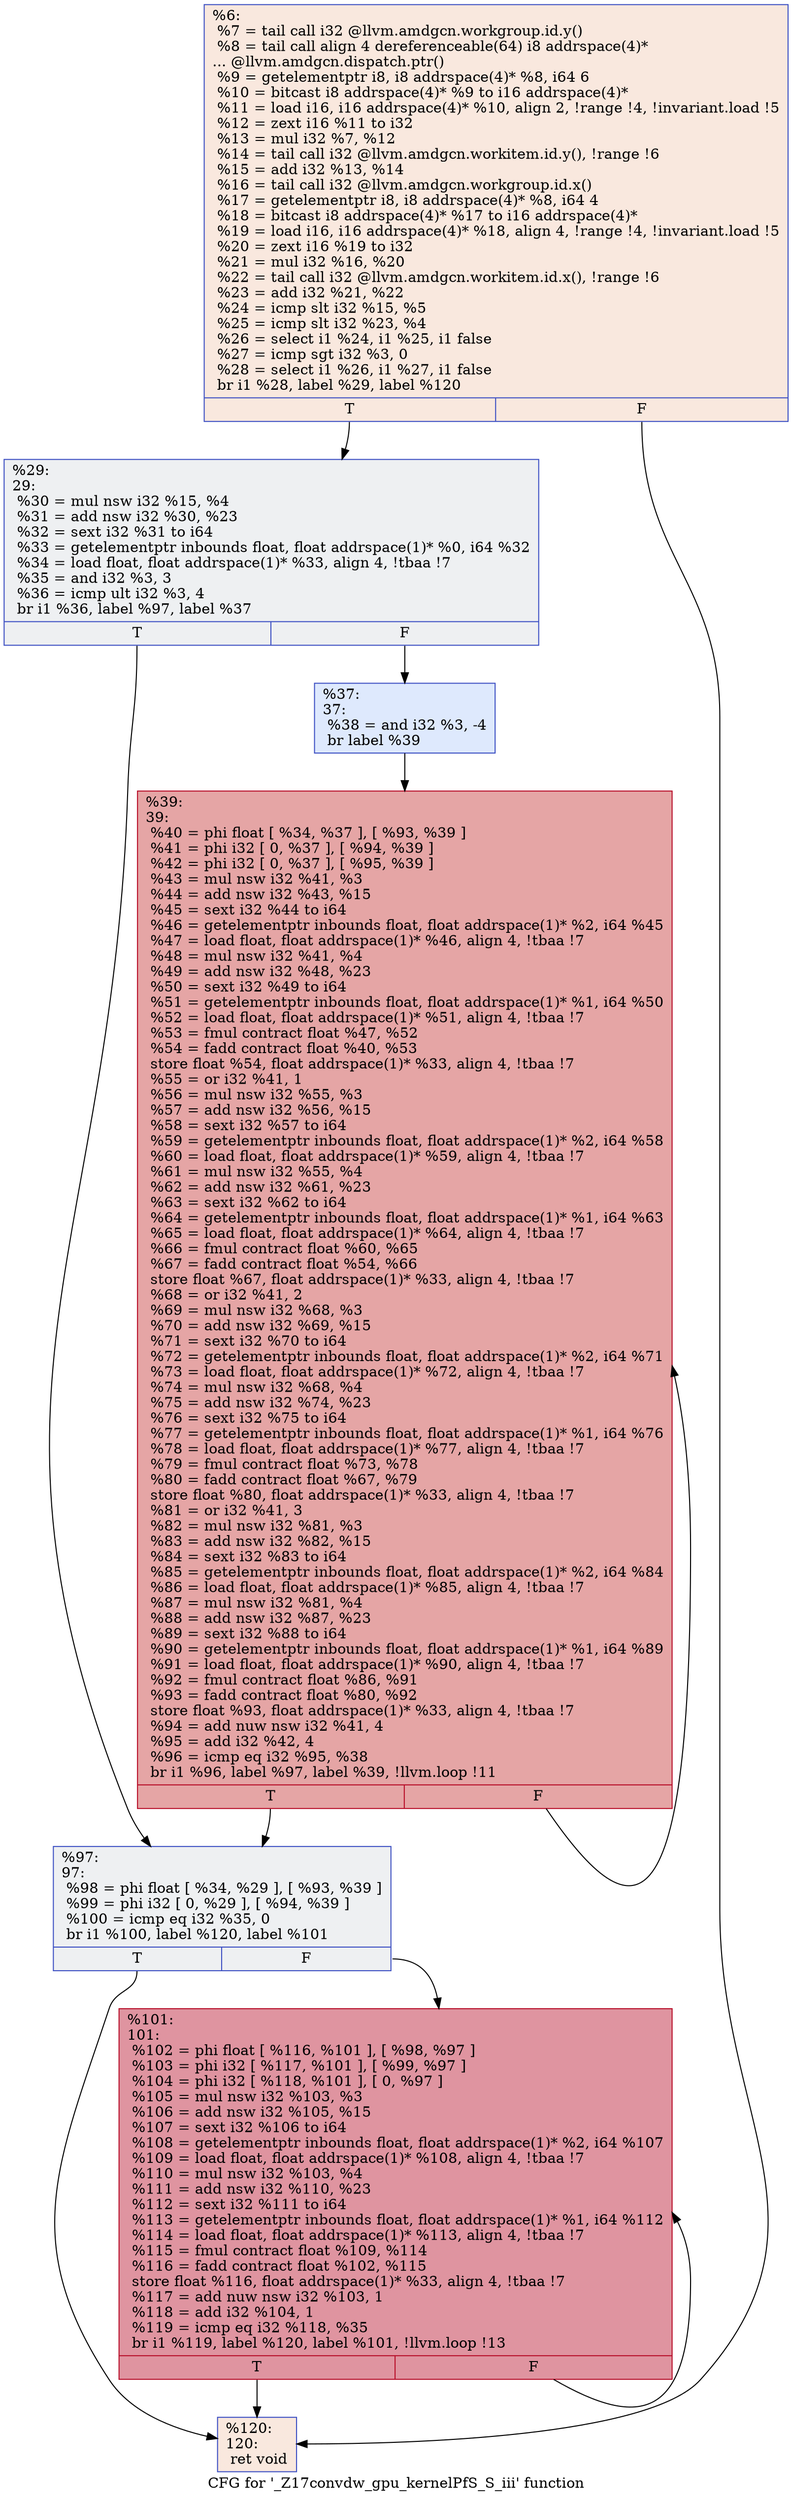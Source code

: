 digraph "CFG for '_Z17convdw_gpu_kernelPfS_S_iii' function" {
	label="CFG for '_Z17convdw_gpu_kernelPfS_S_iii' function";

	Node0x45f93f0 [shape=record,color="#3d50c3ff", style=filled, fillcolor="#f2cab570",label="{%6:\l  %7 = tail call i32 @llvm.amdgcn.workgroup.id.y()\l  %8 = tail call align 4 dereferenceable(64) i8 addrspace(4)*\l... @llvm.amdgcn.dispatch.ptr()\l  %9 = getelementptr i8, i8 addrspace(4)* %8, i64 6\l  %10 = bitcast i8 addrspace(4)* %9 to i16 addrspace(4)*\l  %11 = load i16, i16 addrspace(4)* %10, align 2, !range !4, !invariant.load !5\l  %12 = zext i16 %11 to i32\l  %13 = mul i32 %7, %12\l  %14 = tail call i32 @llvm.amdgcn.workitem.id.y(), !range !6\l  %15 = add i32 %13, %14\l  %16 = tail call i32 @llvm.amdgcn.workgroup.id.x()\l  %17 = getelementptr i8, i8 addrspace(4)* %8, i64 4\l  %18 = bitcast i8 addrspace(4)* %17 to i16 addrspace(4)*\l  %19 = load i16, i16 addrspace(4)* %18, align 4, !range !4, !invariant.load !5\l  %20 = zext i16 %19 to i32\l  %21 = mul i32 %16, %20\l  %22 = tail call i32 @llvm.amdgcn.workitem.id.x(), !range !6\l  %23 = add i32 %21, %22\l  %24 = icmp slt i32 %15, %5\l  %25 = icmp slt i32 %23, %4\l  %26 = select i1 %24, i1 %25, i1 false\l  %27 = icmp sgt i32 %3, 0\l  %28 = select i1 %26, i1 %27, i1 false\l  br i1 %28, label %29, label %120\l|{<s0>T|<s1>F}}"];
	Node0x45f93f0:s0 -> Node0x45fcfe0;
	Node0x45f93f0:s1 -> Node0x45fd070;
	Node0x45fcfe0 [shape=record,color="#3d50c3ff", style=filled, fillcolor="#d9dce170",label="{%29:\l29:                                               \l  %30 = mul nsw i32 %15, %4\l  %31 = add nsw i32 %30, %23\l  %32 = sext i32 %31 to i64\l  %33 = getelementptr inbounds float, float addrspace(1)* %0, i64 %32\l  %34 = load float, float addrspace(1)* %33, align 4, !tbaa !7\l  %35 = and i32 %3, 3\l  %36 = icmp ult i32 %3, 4\l  br i1 %36, label %97, label %37\l|{<s0>T|<s1>F}}"];
	Node0x45fcfe0:s0 -> Node0x45fd7d0;
	Node0x45fcfe0:s1 -> Node0x45fd860;
	Node0x45fd860 [shape=record,color="#3d50c3ff", style=filled, fillcolor="#b5cdfa70",label="{%37:\l37:                                               \l  %38 = and i32 %3, -4\l  br label %39\l}"];
	Node0x45fd860 -> Node0x45fda60;
	Node0x45fda60 [shape=record,color="#b70d28ff", style=filled, fillcolor="#c5333470",label="{%39:\l39:                                               \l  %40 = phi float [ %34, %37 ], [ %93, %39 ]\l  %41 = phi i32 [ 0, %37 ], [ %94, %39 ]\l  %42 = phi i32 [ 0, %37 ], [ %95, %39 ]\l  %43 = mul nsw i32 %41, %3\l  %44 = add nsw i32 %43, %15\l  %45 = sext i32 %44 to i64\l  %46 = getelementptr inbounds float, float addrspace(1)* %2, i64 %45\l  %47 = load float, float addrspace(1)* %46, align 4, !tbaa !7\l  %48 = mul nsw i32 %41, %4\l  %49 = add nsw i32 %48, %23\l  %50 = sext i32 %49 to i64\l  %51 = getelementptr inbounds float, float addrspace(1)* %1, i64 %50\l  %52 = load float, float addrspace(1)* %51, align 4, !tbaa !7\l  %53 = fmul contract float %47, %52\l  %54 = fadd contract float %40, %53\l  store float %54, float addrspace(1)* %33, align 4, !tbaa !7\l  %55 = or i32 %41, 1\l  %56 = mul nsw i32 %55, %3\l  %57 = add nsw i32 %56, %15\l  %58 = sext i32 %57 to i64\l  %59 = getelementptr inbounds float, float addrspace(1)* %2, i64 %58\l  %60 = load float, float addrspace(1)* %59, align 4, !tbaa !7\l  %61 = mul nsw i32 %55, %4\l  %62 = add nsw i32 %61, %23\l  %63 = sext i32 %62 to i64\l  %64 = getelementptr inbounds float, float addrspace(1)* %1, i64 %63\l  %65 = load float, float addrspace(1)* %64, align 4, !tbaa !7\l  %66 = fmul contract float %60, %65\l  %67 = fadd contract float %54, %66\l  store float %67, float addrspace(1)* %33, align 4, !tbaa !7\l  %68 = or i32 %41, 2\l  %69 = mul nsw i32 %68, %3\l  %70 = add nsw i32 %69, %15\l  %71 = sext i32 %70 to i64\l  %72 = getelementptr inbounds float, float addrspace(1)* %2, i64 %71\l  %73 = load float, float addrspace(1)* %72, align 4, !tbaa !7\l  %74 = mul nsw i32 %68, %4\l  %75 = add nsw i32 %74, %23\l  %76 = sext i32 %75 to i64\l  %77 = getelementptr inbounds float, float addrspace(1)* %1, i64 %76\l  %78 = load float, float addrspace(1)* %77, align 4, !tbaa !7\l  %79 = fmul contract float %73, %78\l  %80 = fadd contract float %67, %79\l  store float %80, float addrspace(1)* %33, align 4, !tbaa !7\l  %81 = or i32 %41, 3\l  %82 = mul nsw i32 %81, %3\l  %83 = add nsw i32 %82, %15\l  %84 = sext i32 %83 to i64\l  %85 = getelementptr inbounds float, float addrspace(1)* %2, i64 %84\l  %86 = load float, float addrspace(1)* %85, align 4, !tbaa !7\l  %87 = mul nsw i32 %81, %4\l  %88 = add nsw i32 %87, %23\l  %89 = sext i32 %88 to i64\l  %90 = getelementptr inbounds float, float addrspace(1)* %1, i64 %89\l  %91 = load float, float addrspace(1)* %90, align 4, !tbaa !7\l  %92 = fmul contract float %86, %91\l  %93 = fadd contract float %80, %92\l  store float %93, float addrspace(1)* %33, align 4, !tbaa !7\l  %94 = add nuw nsw i32 %41, 4\l  %95 = add i32 %42, 4\l  %96 = icmp eq i32 %95, %38\l  br i1 %96, label %97, label %39, !llvm.loop !11\l|{<s0>T|<s1>F}}"];
	Node0x45fda60:s0 -> Node0x45fd7d0;
	Node0x45fda60:s1 -> Node0x45fda60;
	Node0x45fd7d0 [shape=record,color="#3d50c3ff", style=filled, fillcolor="#d9dce170",label="{%97:\l97:                                               \l  %98 = phi float [ %34, %29 ], [ %93, %39 ]\l  %99 = phi i32 [ 0, %29 ], [ %94, %39 ]\l  %100 = icmp eq i32 %35, 0\l  br i1 %100, label %120, label %101\l|{<s0>T|<s1>F}}"];
	Node0x45fd7d0:s0 -> Node0x45fd070;
	Node0x45fd7d0:s1 -> Node0x4600930;
	Node0x4600930 [shape=record,color="#b70d28ff", style=filled, fillcolor="#b70d2870",label="{%101:\l101:                                              \l  %102 = phi float [ %116, %101 ], [ %98, %97 ]\l  %103 = phi i32 [ %117, %101 ], [ %99, %97 ]\l  %104 = phi i32 [ %118, %101 ], [ 0, %97 ]\l  %105 = mul nsw i32 %103, %3\l  %106 = add nsw i32 %105, %15\l  %107 = sext i32 %106 to i64\l  %108 = getelementptr inbounds float, float addrspace(1)* %2, i64 %107\l  %109 = load float, float addrspace(1)* %108, align 4, !tbaa !7\l  %110 = mul nsw i32 %103, %4\l  %111 = add nsw i32 %110, %23\l  %112 = sext i32 %111 to i64\l  %113 = getelementptr inbounds float, float addrspace(1)* %1, i64 %112\l  %114 = load float, float addrspace(1)* %113, align 4, !tbaa !7\l  %115 = fmul contract float %109, %114\l  %116 = fadd contract float %102, %115\l  store float %116, float addrspace(1)* %33, align 4, !tbaa !7\l  %117 = add nuw nsw i32 %103, 1\l  %118 = add i32 %104, 1\l  %119 = icmp eq i32 %118, %35\l  br i1 %119, label %120, label %101, !llvm.loop !13\l|{<s0>T|<s1>F}}"];
	Node0x4600930:s0 -> Node0x45fd070;
	Node0x4600930:s1 -> Node0x4600930;
	Node0x45fd070 [shape=record,color="#3d50c3ff", style=filled, fillcolor="#f2cab570",label="{%120:\l120:                                              \l  ret void\l}"];
}
